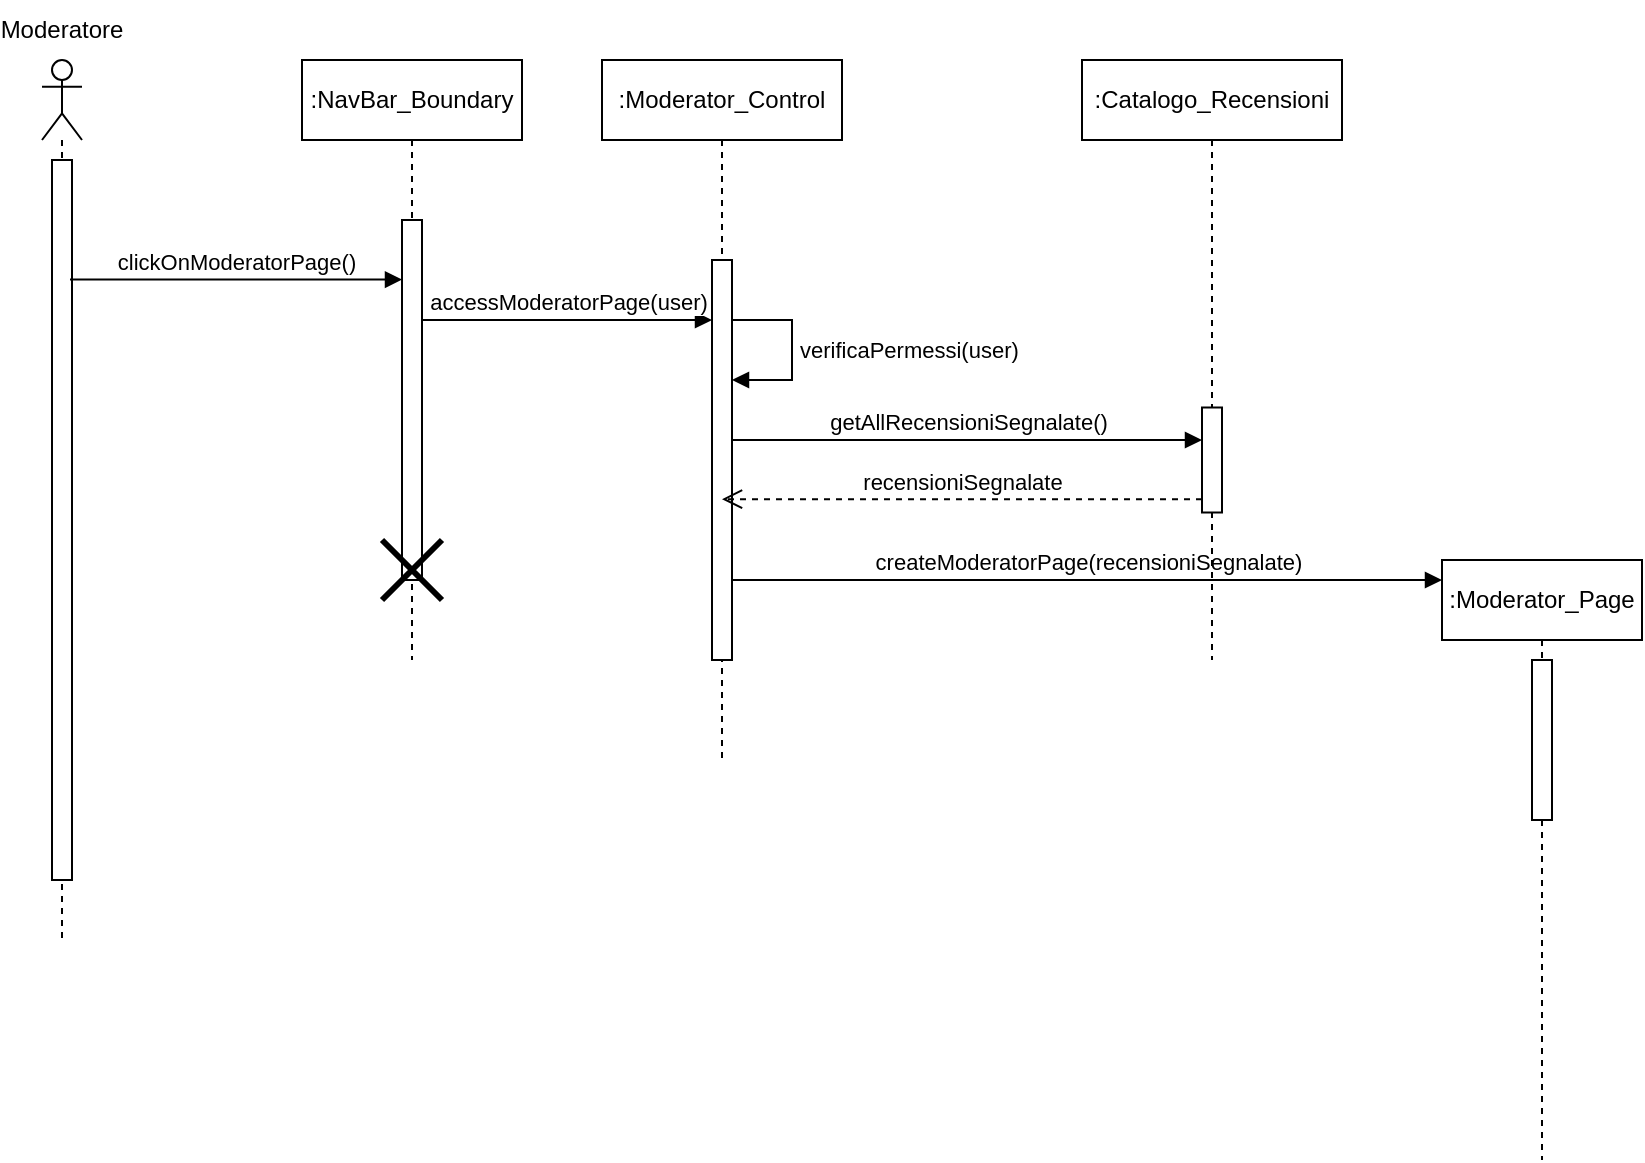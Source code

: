 <mxfile version="26.0.2">
  <diagram name="Page-1" id="zOEEpCLVx3BSE4MT3N1Z">
    <mxGraphModel dx="941" dy="744" grid="1" gridSize="10" guides="1" tooltips="1" connect="1" arrows="1" fold="1" page="1" pageScale="1" pageWidth="827" pageHeight="1169" math="0" shadow="0">
      <root>
        <mxCell id="0" />
        <mxCell id="1" parent="0" />
        <mxCell id="_eB5BenDUcCew26t4jTj-232" value="" style="shape=umlLifeline;perimeter=lifelinePerimeter;whiteSpace=wrap;html=1;container=1;dropTarget=0;collapsible=0;recursiveResize=0;outlineConnect=0;portConstraint=eastwest;newEdgeStyle={&quot;curved&quot;:0,&quot;rounded&quot;:0};participant=umlActor;" vertex="1" parent="1">
          <mxGeometry x="100" y="150" width="20" height="440" as="geometry" />
        </mxCell>
        <mxCell id="_eB5BenDUcCew26t4jTj-233" value="" style="html=1;points=[[0,0,0,0,5],[0,1,0,0,-5],[1,0,0,0,5],[1,1,0,0,-5]];perimeter=orthogonalPerimeter;outlineConnect=0;targetShapes=umlLifeline;portConstraint=eastwest;newEdgeStyle={&quot;curved&quot;:0,&quot;rounded&quot;:0};" vertex="1" parent="_eB5BenDUcCew26t4jTj-232">
          <mxGeometry x="5" y="50" width="10" height="360" as="geometry" />
        </mxCell>
        <mxCell id="_eB5BenDUcCew26t4jTj-234" value="Moderatore" style="text;html=1;align=center;verticalAlign=middle;whiteSpace=wrap;rounded=0;" vertex="1" parent="1">
          <mxGeometry x="80" y="120" width="60" height="30" as="geometry" />
        </mxCell>
        <mxCell id="_eB5BenDUcCew26t4jTj-235" value="clickOnModeratorPage()" style="html=1;verticalAlign=bottom;endArrow=block;curved=0;rounded=0;exitX=0.8;exitY=0.166;exitDx=0;exitDy=0;exitPerimeter=0;" edge="1" parent="1" target="_eB5BenDUcCew26t4jTj-237">
          <mxGeometry width="80" relative="1" as="geometry">
            <mxPoint x="114" y="259.76" as="sourcePoint" />
            <mxPoint x="270" y="260" as="targetPoint" />
          </mxGeometry>
        </mxCell>
        <mxCell id="_eB5BenDUcCew26t4jTj-236" value=":NavBar_Boundary" style="shape=umlLifeline;perimeter=lifelinePerimeter;whiteSpace=wrap;html=1;container=1;dropTarget=0;collapsible=0;recursiveResize=0;outlineConnect=0;portConstraint=eastwest;newEdgeStyle={&quot;curved&quot;:0,&quot;rounded&quot;:0};" vertex="1" parent="1">
          <mxGeometry x="230" y="150" width="110" height="300" as="geometry" />
        </mxCell>
        <mxCell id="_eB5BenDUcCew26t4jTj-237" value="" style="html=1;points=[[0,0,0,0,5],[0,1,0,0,-5],[1,0,0,0,5],[1,1,0,0,-5]];perimeter=orthogonalPerimeter;outlineConnect=0;targetShapes=umlLifeline;portConstraint=eastwest;newEdgeStyle={&quot;curved&quot;:0,&quot;rounded&quot;:0};" vertex="1" parent="_eB5BenDUcCew26t4jTj-236">
          <mxGeometry x="50" y="80" width="10" height="180" as="geometry" />
        </mxCell>
        <mxCell id="_eB5BenDUcCew26t4jTj-238" value="" style="shape=umlDestroy;whiteSpace=wrap;html=1;strokeWidth=3;targetShapes=umlLifeline;" vertex="1" parent="_eB5BenDUcCew26t4jTj-236">
          <mxGeometry x="40" y="240" width="30" height="30" as="geometry" />
        </mxCell>
        <mxCell id="_eB5BenDUcCew26t4jTj-239" value="accessModeratorPage(user)" style="html=1;verticalAlign=bottom;endArrow=block;curved=0;rounded=0;" edge="1" parent="1" target="_eB5BenDUcCew26t4jTj-241">
          <mxGeometry width="80" relative="1" as="geometry">
            <mxPoint x="290" y="280" as="sourcePoint" />
            <mxPoint x="430" y="280" as="targetPoint" />
          </mxGeometry>
        </mxCell>
        <mxCell id="_eB5BenDUcCew26t4jTj-240" value=":Moderator_Control" style="shape=umlLifeline;perimeter=lifelinePerimeter;whiteSpace=wrap;html=1;container=1;dropTarget=0;collapsible=0;recursiveResize=0;outlineConnect=0;portConstraint=eastwest;newEdgeStyle={&quot;curved&quot;:0,&quot;rounded&quot;:0};" vertex="1" parent="1">
          <mxGeometry x="380" y="150" width="120" height="350" as="geometry" />
        </mxCell>
        <mxCell id="_eB5BenDUcCew26t4jTj-241" value="" style="html=1;points=[[0,0,0,0,5],[0,1,0,0,-5],[1,0,0,0,5],[1,1,0,0,-5]];perimeter=orthogonalPerimeter;outlineConnect=0;targetShapes=umlLifeline;portConstraint=eastwest;newEdgeStyle={&quot;curved&quot;:0,&quot;rounded&quot;:0};" vertex="1" parent="_eB5BenDUcCew26t4jTj-240">
          <mxGeometry x="55" y="100" width="10" height="200" as="geometry" />
        </mxCell>
        <mxCell id="_eB5BenDUcCew26t4jTj-242" value="verificaPermessi(user)" style="html=1;align=left;spacingLeft=2;endArrow=block;rounded=0;edgeStyle=orthogonalEdgeStyle;curved=0;rounded=0;" edge="1" parent="_eB5BenDUcCew26t4jTj-240" target="_eB5BenDUcCew26t4jTj-241">
          <mxGeometry relative="1" as="geometry">
            <mxPoint x="65" y="130" as="sourcePoint" />
            <Array as="points">
              <mxPoint x="95" y="130" />
              <mxPoint x="95" y="160" />
            </Array>
            <mxPoint x="70" y="160" as="targetPoint" />
          </mxGeometry>
        </mxCell>
        <mxCell id="_eB5BenDUcCew26t4jTj-243" value="createModeratorPage(recensioniSegnalate)" style="html=1;verticalAlign=bottom;endArrow=block;curved=0;rounded=0;" edge="1" parent="1">
          <mxGeometry width="80" relative="1" as="geometry">
            <mxPoint x="445" y="410" as="sourcePoint" />
            <mxPoint x="800" y="410" as="targetPoint" />
          </mxGeometry>
        </mxCell>
        <mxCell id="_eB5BenDUcCew26t4jTj-244" value=":Moderator_Page" style="shape=umlLifeline;perimeter=lifelinePerimeter;whiteSpace=wrap;html=1;container=1;dropTarget=0;collapsible=0;recursiveResize=0;outlineConnect=0;portConstraint=eastwest;newEdgeStyle={&quot;curved&quot;:0,&quot;rounded&quot;:0};" vertex="1" parent="1">
          <mxGeometry x="800" y="400" width="100" height="300" as="geometry" />
        </mxCell>
        <mxCell id="_eB5BenDUcCew26t4jTj-245" value="" style="html=1;points=[[0,0,0,0,5],[0,1,0,0,-5],[1,0,0,0,5],[1,1,0,0,-5]];perimeter=orthogonalPerimeter;outlineConnect=0;targetShapes=umlLifeline;portConstraint=eastwest;newEdgeStyle={&quot;curved&quot;:0,&quot;rounded&quot;:0};" vertex="1" parent="_eB5BenDUcCew26t4jTj-244">
          <mxGeometry x="45" y="50" width="10" height="80" as="geometry" />
        </mxCell>
        <mxCell id="_eB5BenDUcCew26t4jTj-246" value=":Catalogo_Recensioni" style="shape=umlLifeline;perimeter=lifelinePerimeter;whiteSpace=wrap;html=1;container=1;dropTarget=0;collapsible=0;recursiveResize=0;outlineConnect=0;portConstraint=eastwest;newEdgeStyle={&quot;curved&quot;:0,&quot;rounded&quot;:0};" vertex="1" parent="1">
          <mxGeometry x="620" y="150" width="130" height="300" as="geometry" />
        </mxCell>
        <mxCell id="_eB5BenDUcCew26t4jTj-247" value="" style="html=1;points=[[0,0,0,0,5],[0,1,0,0,-5],[1,0,0,0,5],[1,1,0,0,-5]];perimeter=orthogonalPerimeter;outlineConnect=0;targetShapes=umlLifeline;portConstraint=eastwest;newEdgeStyle={&quot;curved&quot;:0,&quot;rounded&quot;:0};" vertex="1" parent="_eB5BenDUcCew26t4jTj-246">
          <mxGeometry x="60" y="173.75" width="10" height="52.5" as="geometry" />
        </mxCell>
        <mxCell id="_eB5BenDUcCew26t4jTj-248" value="getAllRecensioniSegnalate()" style="html=1;verticalAlign=bottom;endArrow=block;curved=0;rounded=0;" edge="1" parent="1" source="_eB5BenDUcCew26t4jTj-241">
          <mxGeometry width="80" relative="1" as="geometry">
            <mxPoint x="450" y="340" as="sourcePoint" />
            <mxPoint x="680" y="340" as="targetPoint" />
            <mxPoint as="offset" />
          </mxGeometry>
        </mxCell>
        <mxCell id="_eB5BenDUcCew26t4jTj-249" value="recensioniSegnalate" style="html=1;verticalAlign=bottom;endArrow=open;dashed=1;endSize=8;curved=0;rounded=0;" edge="1" parent="1" target="_eB5BenDUcCew26t4jTj-240">
          <mxGeometry relative="1" as="geometry">
            <mxPoint x="680" y="369.58" as="sourcePoint" />
            <mxPoint x="600" y="369.58" as="targetPoint" />
          </mxGeometry>
        </mxCell>
      </root>
    </mxGraphModel>
  </diagram>
</mxfile>
